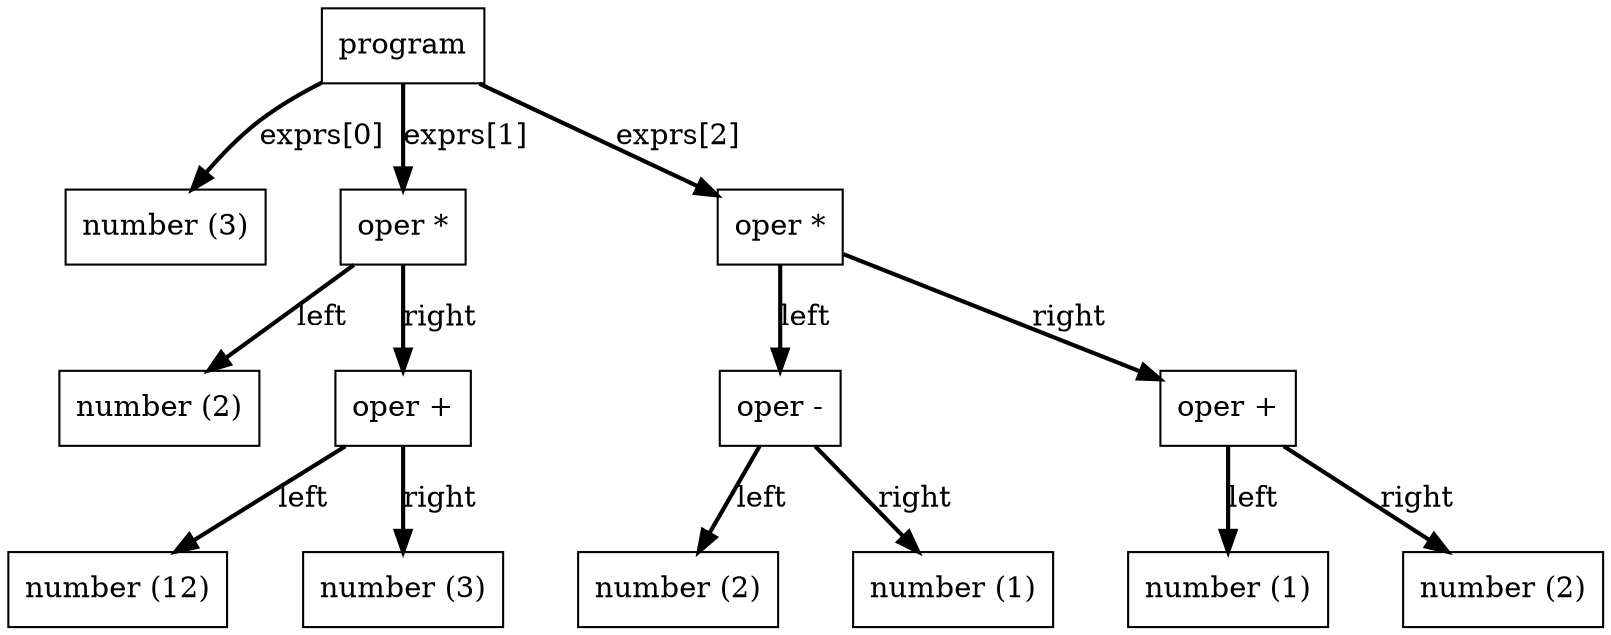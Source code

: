 digraph parsetree {
    ratio=fill
    node [shape="box"]
    edge [style=bold]
    ranksep=equally
    nodesep=0.5
    rankdir = TB
    clusterrank = local
N0 [label="program"]
N1 [label="number (3)"]
N0->N1 [label="exprs[0]"]
N2 [label="oper *"]
N3 [label="number (2)"]
N2->N3 [label="left"]
N4 [label="oper +"]
N5 [label="number (12)"]
N4->N5 [label="left"]
N6 [label="number (3)"]
N4->N6 [label="right"]
N2->N4 [label="right"]
N0->N2 [label="exprs[1]"]
N7 [label="oper *"]
N8 [label="oper -"]
N9 [label="number (2)"]
N8->N9 [label="left"]
N10 [label="number (1)"]
N8->N10 [label="right"]
N7->N8 [label="left"]
N11 [label="oper +"]
N12 [label="number (1)"]
N11->N12 [label="left"]
N13 [label="number (2)"]
N11->N13 [label="right"]
N7->N11 [label="right"]
N0->N7 [label="exprs[2]"]
}
